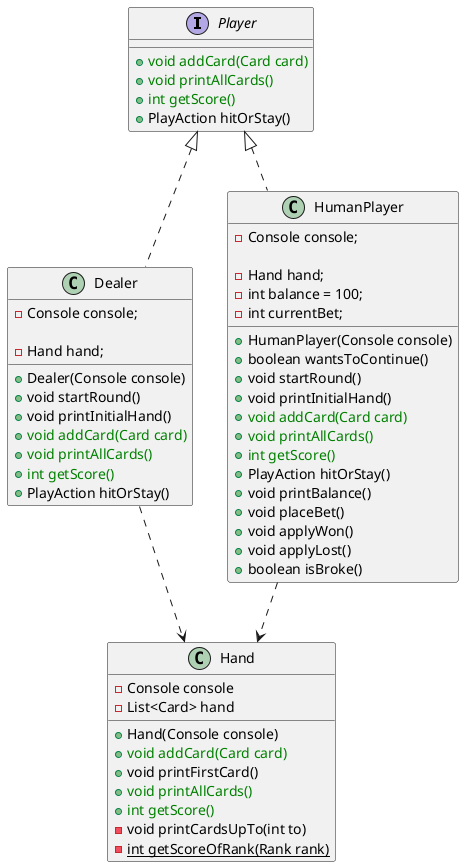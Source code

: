 @startuml
'https://plantuml.com/class-diagram

interface Player {
    + <color:#green>void addCard(Card card)
    + <color:#green>void printAllCards()
    + <color:#green>int getScore()
    + PlayAction hitOrStay()
}

class Hand {
    - Console console
    - List<Card> hand

    + Hand(Console console)
    + <color:#green>void addCard(Card card)
    + void printFirstCard()
    + <color:#green>void printAllCards()
    + <color:#green>int getScore()
    - void printCardsUpTo(int to)
    - {static} int getScoreOfRank(Rank rank)
}

class Dealer implements Player {
    - Console console;

    - Hand hand;

    + Dealer(Console console)
    + void startRound()
    + void printInitialHand()
    + <color:#green>void addCard(Card card)
    + <color:#green>void printAllCards()
    + <color:#green>int getScore()
    + PlayAction hitOrStay()
}

class HumanPlayer implements Player {
    - Console console;

    - Hand hand;
    - int balance = 100;
    - int currentBet;

    + HumanPlayer(Console console)
    + boolean wantsToContinue()
    + void startRound()
    + void printInitialHand()
    + <color:#green>void addCard(Card card)
    + <color:#green>void printAllCards()
    + <color:#green>int getScore()
    + PlayAction hitOrStay()
    + void printBalance()
    + void placeBet()
    + void applyWon()
    + void applyLost()
    + boolean isBroke()
}

Dealer ..> Hand
HumanPlayer ..> Hand

@enduml